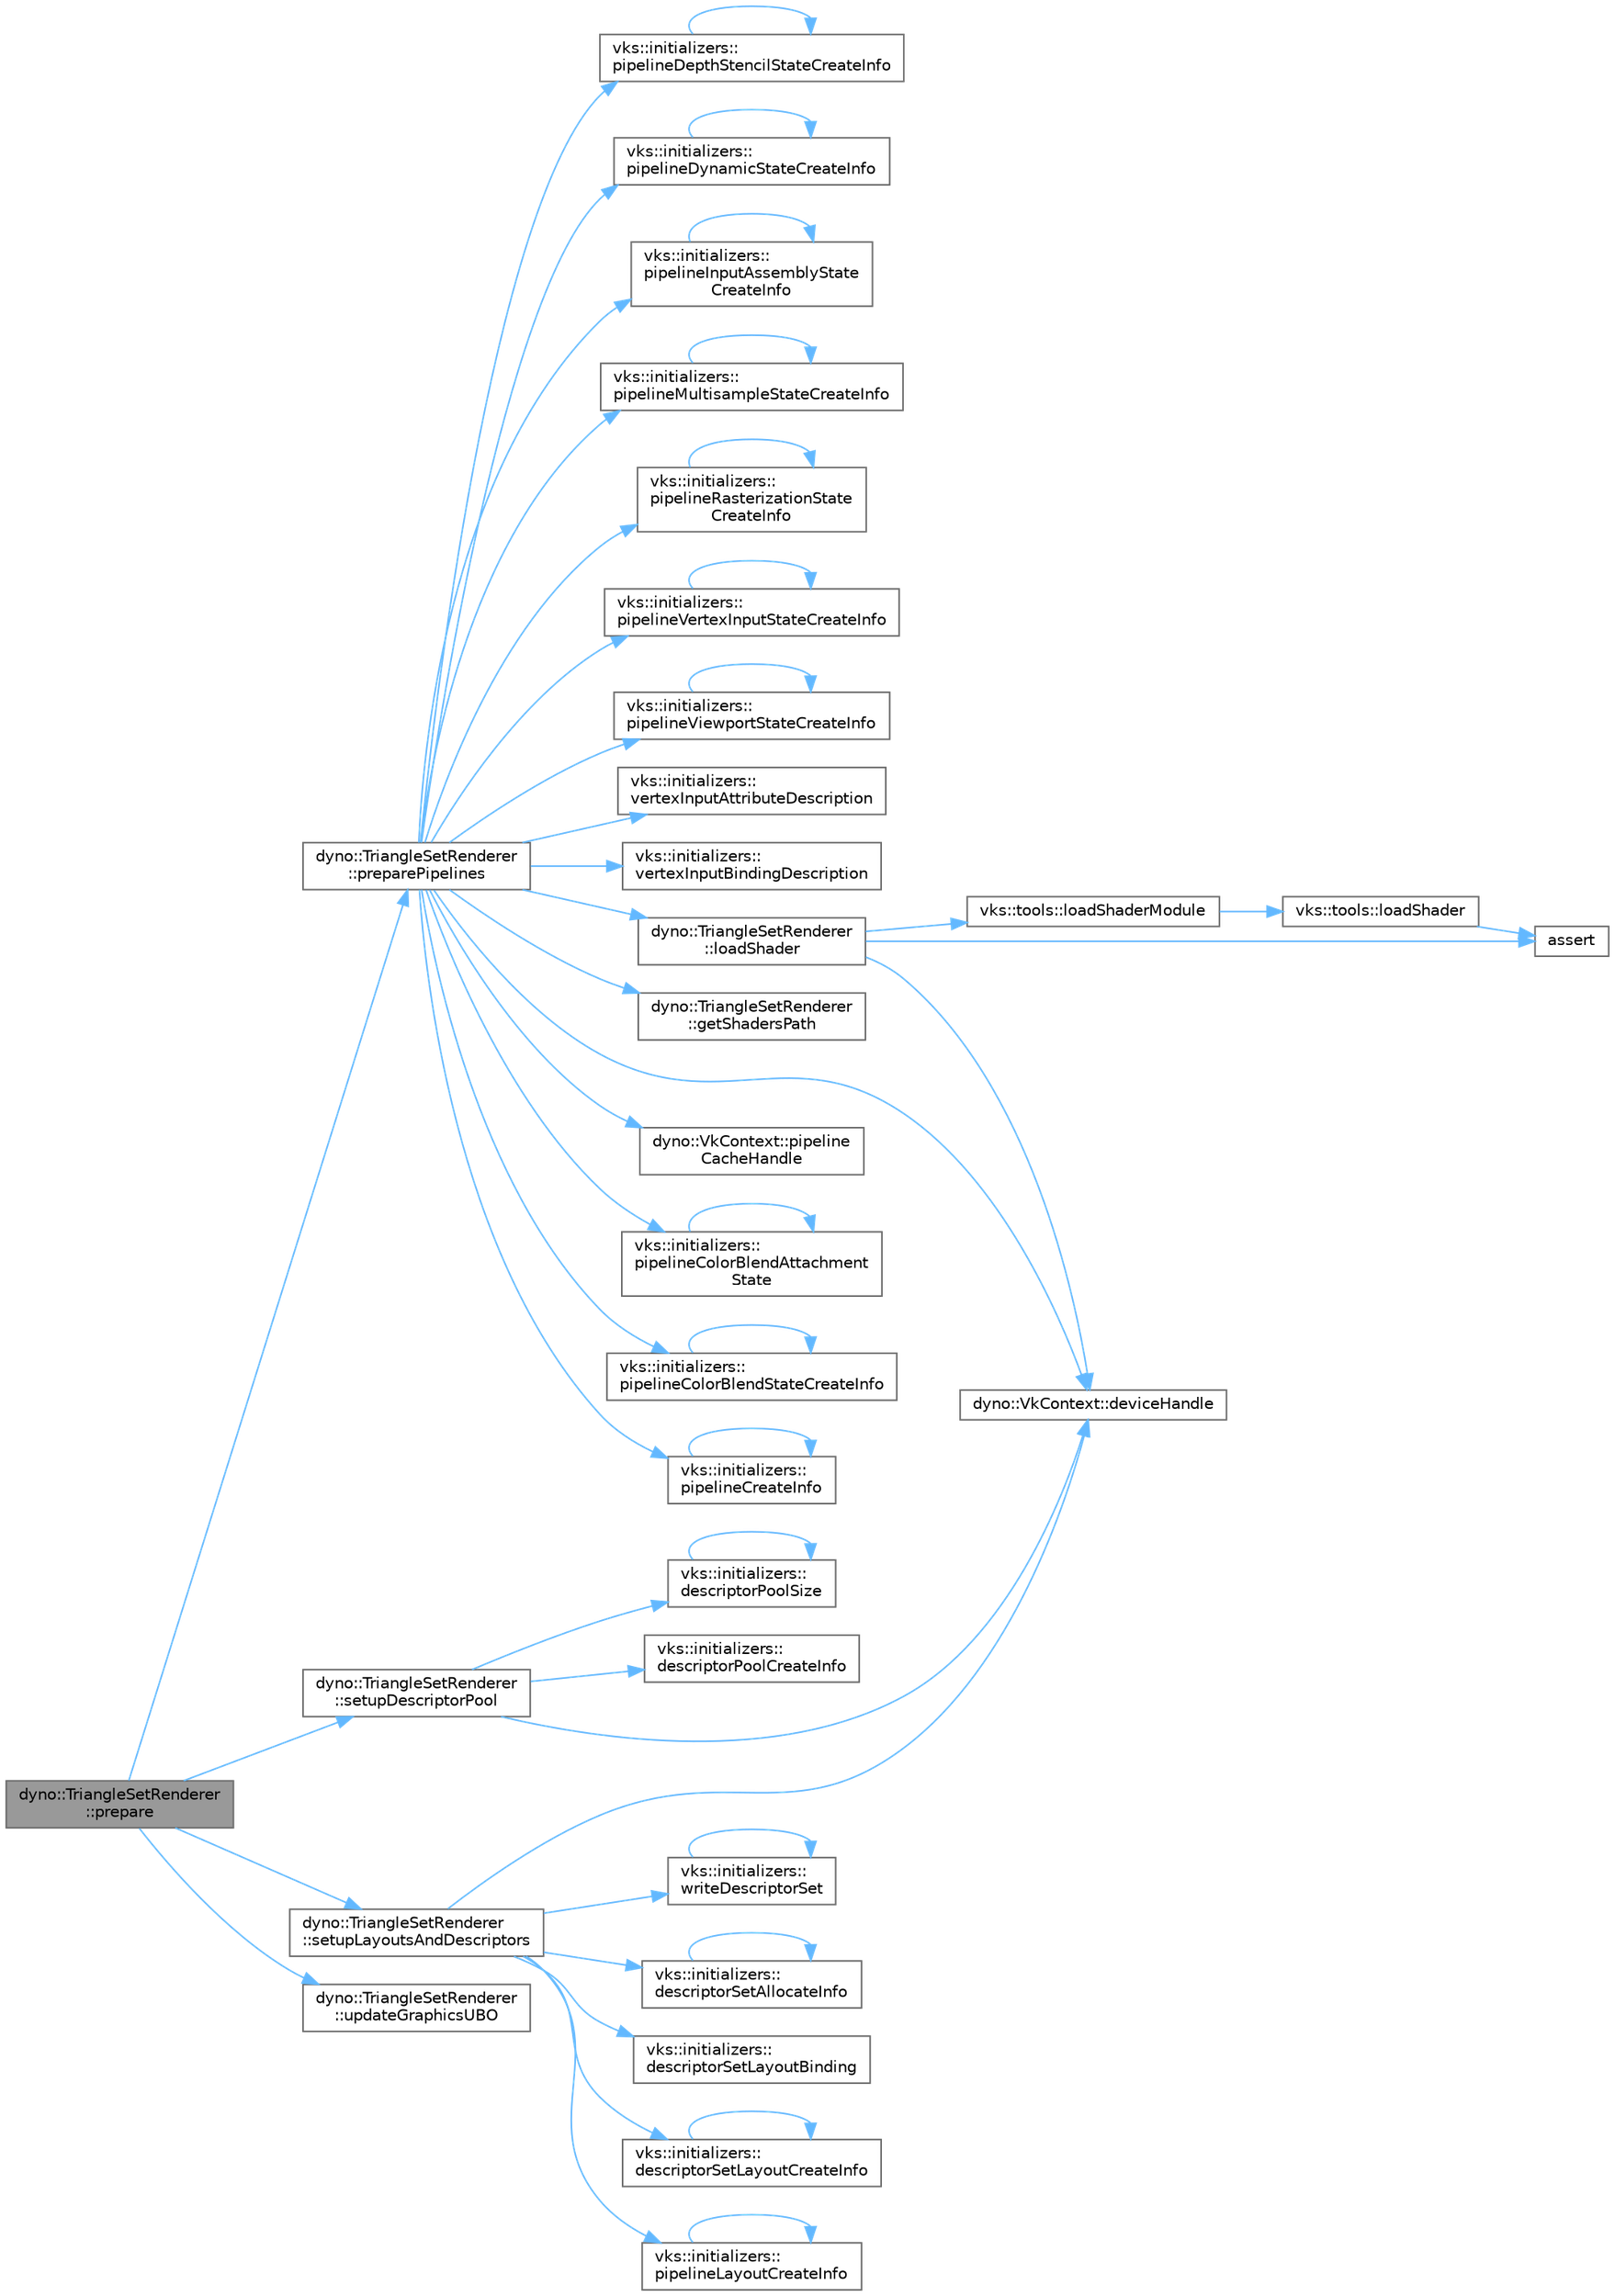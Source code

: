 digraph "dyno::TriangleSetRenderer::prepare"
{
 // LATEX_PDF_SIZE
  bgcolor="transparent";
  edge [fontname=Helvetica,fontsize=10,labelfontname=Helvetica,labelfontsize=10];
  node [fontname=Helvetica,fontsize=10,shape=box,height=0.2,width=0.4];
  rankdir="LR";
  Node1 [id="Node000001",label="dyno::TriangleSetRenderer\l::prepare",height=0.2,width=0.4,color="gray40", fillcolor="grey60", style="filled", fontcolor="black",tooltip=" "];
  Node1 -> Node2 [id="edge1_Node000001_Node000002",color="steelblue1",style="solid",tooltip=" "];
  Node2 [id="Node000002",label="dyno::TriangleSetRenderer\l::preparePipelines",height=0.2,width=0.4,color="grey40", fillcolor="white", style="filled",URL="$classdyno_1_1_triangle_set_renderer.html#aa75dd4fdeca3a0b61bb47b6d43f66839",tooltip=" "];
  Node2 -> Node3 [id="edge2_Node000002_Node000003",color="steelblue1",style="solid",tooltip=" "];
  Node3 [id="Node000003",label="dyno::VkContext::deviceHandle",height=0.2,width=0.4,color="grey40", fillcolor="white", style="filled",URL="$classdyno_1_1_vk_context.html#af9eb048735ab3316470619f9bf0d4acf",tooltip=" "];
  Node2 -> Node4 [id="edge3_Node000002_Node000004",color="steelblue1",style="solid",tooltip=" "];
  Node4 [id="Node000004",label="dyno::TriangleSetRenderer\l::getShadersPath",height=0.2,width=0.4,color="grey40", fillcolor="white", style="filled",URL="$classdyno_1_1_triangle_set_renderer.html#a87bc79ed7b9ce37fb6117f6ada7d82be",tooltip=" "];
  Node2 -> Node5 [id="edge4_Node000002_Node000005",color="steelblue1",style="solid",tooltip=" "];
  Node5 [id="Node000005",label="dyno::TriangleSetRenderer\l::loadShader",height=0.2,width=0.4,color="grey40", fillcolor="white", style="filled",URL="$classdyno_1_1_triangle_set_renderer.html#a7ab4219ca909240e9ee1883e1985d88d",tooltip=" "];
  Node5 -> Node6 [id="edge5_Node000005_Node000006",color="steelblue1",style="solid",tooltip=" "];
  Node6 [id="Node000006",label="assert",height=0.2,width=0.4,color="grey40", fillcolor="white", style="filled",URL="$_vulkan_swap_chain_8cpp.html#a21b5a77bb7dd2ff2a93f6c086da96d46",tooltip=" "];
  Node5 -> Node3 [id="edge6_Node000005_Node000003",color="steelblue1",style="solid",tooltip=" "];
  Node5 -> Node7 [id="edge7_Node000005_Node000007",color="steelblue1",style="solid",tooltip=" "];
  Node7 [id="Node000007",label="vks::tools::loadShaderModule",height=0.2,width=0.4,color="grey40", fillcolor="white", style="filled",URL="$namespacevks_1_1tools.html#aa380531b68a77c583e47137bc66cc952",tooltip=" "];
  Node7 -> Node8 [id="edge8_Node000007_Node000008",color="steelblue1",style="solid",tooltip=" "];
  Node8 [id="Node000008",label="vks::tools::loadShader",height=0.2,width=0.4,color="grey40", fillcolor="white", style="filled",URL="$namespacevks_1_1tools.html#a7a9d4eaec04fcc6cbb7b9d5f5edcf384",tooltip=" "];
  Node8 -> Node6 [id="edge9_Node000008_Node000006",color="steelblue1",style="solid",tooltip=" "];
  Node2 -> Node9 [id="edge10_Node000002_Node000009",color="steelblue1",style="solid",tooltip=" "];
  Node9 [id="Node000009",label="dyno::VkContext::pipeline\lCacheHandle",height=0.2,width=0.4,color="grey40", fillcolor="white", style="filled",URL="$classdyno_1_1_vk_context.html#a2d998d0d7d732980954b91853890717d",tooltip=" "];
  Node2 -> Node10 [id="edge11_Node000002_Node000010",color="steelblue1",style="solid",tooltip=" "];
  Node10 [id="Node000010",label="vks::initializers::\lpipelineColorBlendAttachment\lState",height=0.2,width=0.4,color="grey40", fillcolor="white", style="filled",URL="$namespacevks_1_1initializers.html#a7bb3378e76880c8d283189e0c588a66c",tooltip=" "];
  Node10 -> Node10 [id="edge12_Node000010_Node000010",color="steelblue1",style="solid",tooltip=" "];
  Node2 -> Node11 [id="edge13_Node000002_Node000011",color="steelblue1",style="solid",tooltip=" "];
  Node11 [id="Node000011",label="vks::initializers::\lpipelineColorBlendStateCreateInfo",height=0.2,width=0.4,color="grey40", fillcolor="white", style="filled",URL="$namespacevks_1_1initializers.html#a13ed806b39d35b7fb6109d8640c76713",tooltip=" "];
  Node11 -> Node11 [id="edge14_Node000011_Node000011",color="steelblue1",style="solid",tooltip=" "];
  Node2 -> Node12 [id="edge15_Node000002_Node000012",color="steelblue1",style="solid",tooltip=" "];
  Node12 [id="Node000012",label="vks::initializers::\lpipelineCreateInfo",height=0.2,width=0.4,color="grey40", fillcolor="white", style="filled",URL="$namespacevks_1_1initializers.html#a81847c857982c5e6497da2f6016f0181",tooltip=" "];
  Node12 -> Node12 [id="edge16_Node000012_Node000012",color="steelblue1",style="solid",tooltip=" "];
  Node2 -> Node13 [id="edge17_Node000002_Node000013",color="steelblue1",style="solid",tooltip=" "];
  Node13 [id="Node000013",label="vks::initializers::\lpipelineDepthStencilStateCreateInfo",height=0.2,width=0.4,color="grey40", fillcolor="white", style="filled",URL="$namespacevks_1_1initializers.html#aace02f7e7584446e8fd5f6ee0c71ffcd",tooltip=" "];
  Node13 -> Node13 [id="edge18_Node000013_Node000013",color="steelblue1",style="solid",tooltip=" "];
  Node2 -> Node14 [id="edge19_Node000002_Node000014",color="steelblue1",style="solid",tooltip=" "];
  Node14 [id="Node000014",label="vks::initializers::\lpipelineDynamicStateCreateInfo",height=0.2,width=0.4,color="grey40", fillcolor="white", style="filled",URL="$namespacevks_1_1initializers.html#a48062df09cdc9254ee9ce2a9ec94c049",tooltip=" "];
  Node14 -> Node14 [id="edge20_Node000014_Node000014",color="steelblue1",style="solid",tooltip=" "];
  Node2 -> Node15 [id="edge21_Node000002_Node000015",color="steelblue1",style="solid",tooltip=" "];
  Node15 [id="Node000015",label="vks::initializers::\lpipelineInputAssemblyState\lCreateInfo",height=0.2,width=0.4,color="grey40", fillcolor="white", style="filled",URL="$namespacevks_1_1initializers.html#ab19422402a28426f936080b33351d977",tooltip=" "];
  Node15 -> Node15 [id="edge22_Node000015_Node000015",color="steelblue1",style="solid",tooltip=" "];
  Node2 -> Node16 [id="edge23_Node000002_Node000016",color="steelblue1",style="solid",tooltip=" "];
  Node16 [id="Node000016",label="vks::initializers::\lpipelineMultisampleStateCreateInfo",height=0.2,width=0.4,color="grey40", fillcolor="white", style="filled",URL="$namespacevks_1_1initializers.html#a8a3325acec4a6a704120c9d9585ad0fa",tooltip=" "];
  Node16 -> Node16 [id="edge24_Node000016_Node000016",color="steelblue1",style="solid",tooltip=" "];
  Node2 -> Node17 [id="edge25_Node000002_Node000017",color="steelblue1",style="solid",tooltip=" "];
  Node17 [id="Node000017",label="vks::initializers::\lpipelineRasterizationState\lCreateInfo",height=0.2,width=0.4,color="grey40", fillcolor="white", style="filled",URL="$namespacevks_1_1initializers.html#a2ea01449df3d83c9453843ab26483c46",tooltip=" "];
  Node17 -> Node17 [id="edge26_Node000017_Node000017",color="steelblue1",style="solid",tooltip=" "];
  Node2 -> Node18 [id="edge27_Node000002_Node000018",color="steelblue1",style="solid",tooltip=" "];
  Node18 [id="Node000018",label="vks::initializers::\lpipelineVertexInputStateCreateInfo",height=0.2,width=0.4,color="grey40", fillcolor="white", style="filled",URL="$namespacevks_1_1initializers.html#ad2b96558ac811363c36880670cb74f11",tooltip=" "];
  Node18 -> Node18 [id="edge28_Node000018_Node000018",color="steelblue1",style="solid",tooltip=" "];
  Node2 -> Node19 [id="edge29_Node000002_Node000019",color="steelblue1",style="solid",tooltip=" "];
  Node19 [id="Node000019",label="vks::initializers::\lpipelineViewportStateCreateInfo",height=0.2,width=0.4,color="grey40", fillcolor="white", style="filled",URL="$namespacevks_1_1initializers.html#a1c47576461d44f8fbeebc47a3cb3c0ec",tooltip=" "];
  Node19 -> Node19 [id="edge30_Node000019_Node000019",color="steelblue1",style="solid",tooltip=" "];
  Node2 -> Node20 [id="edge31_Node000002_Node000020",color="steelblue1",style="solid",tooltip=" "];
  Node20 [id="Node000020",label="vks::initializers::\lvertexInputAttributeDescription",height=0.2,width=0.4,color="grey40", fillcolor="white", style="filled",URL="$namespacevks_1_1initializers.html#a00759c1d7d95672c4fe41171af949d14",tooltip=" "];
  Node2 -> Node21 [id="edge32_Node000002_Node000021",color="steelblue1",style="solid",tooltip=" "];
  Node21 [id="Node000021",label="vks::initializers::\lvertexInputBindingDescription",height=0.2,width=0.4,color="grey40", fillcolor="white", style="filled",URL="$namespacevks_1_1initializers.html#a5c92f6b3b281a45e7184e17040f1f1dd",tooltip=" "];
  Node1 -> Node22 [id="edge33_Node000001_Node000022",color="steelblue1",style="solid",tooltip=" "];
  Node22 [id="Node000022",label="dyno::TriangleSetRenderer\l::setupDescriptorPool",height=0.2,width=0.4,color="grey40", fillcolor="white", style="filled",URL="$classdyno_1_1_triangle_set_renderer.html#a23c17836250e4e6d6701b4d31438d0e8",tooltip=" "];
  Node22 -> Node23 [id="edge34_Node000022_Node000023",color="steelblue1",style="solid",tooltip=" "];
  Node23 [id="Node000023",label="vks::initializers::\ldescriptorPoolCreateInfo",height=0.2,width=0.4,color="grey40", fillcolor="white", style="filled",URL="$namespacevks_1_1initializers.html#a42f5db2a056d41b4689d69f2566016c7",tooltip=" "];
  Node22 -> Node24 [id="edge35_Node000022_Node000024",color="steelblue1",style="solid",tooltip=" "];
  Node24 [id="Node000024",label="vks::initializers::\ldescriptorPoolSize",height=0.2,width=0.4,color="grey40", fillcolor="white", style="filled",URL="$namespacevks_1_1initializers.html#a24a193069c18ab4d2fa01b82d356e5a1",tooltip=" "];
  Node24 -> Node24 [id="edge36_Node000024_Node000024",color="steelblue1",style="solid",tooltip=" "];
  Node22 -> Node3 [id="edge37_Node000022_Node000003",color="steelblue1",style="solid",tooltip=" "];
  Node1 -> Node25 [id="edge38_Node000001_Node000025",color="steelblue1",style="solid",tooltip=" "];
  Node25 [id="Node000025",label="dyno::TriangleSetRenderer\l::setupLayoutsAndDescriptors",height=0.2,width=0.4,color="grey40", fillcolor="white", style="filled",URL="$classdyno_1_1_triangle_set_renderer.html#aa5ca497f6a03d7c17ef4b132cde2ad87",tooltip=" "];
  Node25 -> Node26 [id="edge39_Node000025_Node000026",color="steelblue1",style="solid",tooltip=" "];
  Node26 [id="Node000026",label="vks::initializers::\ldescriptorSetAllocateInfo",height=0.2,width=0.4,color="grey40", fillcolor="white", style="filled",URL="$namespacevks_1_1initializers.html#a8dd23a3e4dec9e33cffbeac0e39fb68d",tooltip=" "];
  Node26 -> Node26 [id="edge40_Node000026_Node000026",color="steelblue1",style="solid",tooltip=" "];
  Node25 -> Node27 [id="edge41_Node000025_Node000027",color="steelblue1",style="solid",tooltip=" "];
  Node27 [id="Node000027",label="vks::initializers::\ldescriptorSetLayoutBinding",height=0.2,width=0.4,color="grey40", fillcolor="white", style="filled",URL="$namespacevks_1_1initializers.html#a099d99b6c33dbc799fa99a3218cc86c0",tooltip=" "];
  Node25 -> Node28 [id="edge42_Node000025_Node000028",color="steelblue1",style="solid",tooltip=" "];
  Node28 [id="Node000028",label="vks::initializers::\ldescriptorSetLayoutCreateInfo",height=0.2,width=0.4,color="grey40", fillcolor="white", style="filled",URL="$namespacevks_1_1initializers.html#a1728a811a04c64fed92ce854a2969e0a",tooltip=" "];
  Node28 -> Node28 [id="edge43_Node000028_Node000028",color="steelblue1",style="solid",tooltip=" "];
  Node25 -> Node3 [id="edge44_Node000025_Node000003",color="steelblue1",style="solid",tooltip=" "];
  Node25 -> Node29 [id="edge45_Node000025_Node000029",color="steelblue1",style="solid",tooltip=" "];
  Node29 [id="Node000029",label="vks::initializers::\lpipelineLayoutCreateInfo",height=0.2,width=0.4,color="grey40", fillcolor="white", style="filled",URL="$namespacevks_1_1initializers.html#a71e23ccbb020827e5d227657190bd56c",tooltip=" "];
  Node29 -> Node29 [id="edge46_Node000029_Node000029",color="steelblue1",style="solid",tooltip=" "];
  Node25 -> Node30 [id="edge47_Node000025_Node000030",color="steelblue1",style="solid",tooltip=" "];
  Node30 [id="Node000030",label="vks::initializers::\lwriteDescriptorSet",height=0.2,width=0.4,color="grey40", fillcolor="white", style="filled",URL="$namespacevks_1_1initializers.html#a6fa0d06e310cf4615ddef2d11a65102d",tooltip=" "];
  Node30 -> Node30 [id="edge48_Node000030_Node000030",color="steelblue1",style="solid",tooltip=" "];
  Node1 -> Node31 [id="edge49_Node000001_Node000031",color="steelblue1",style="solid",tooltip=" "];
  Node31 [id="Node000031",label="dyno::TriangleSetRenderer\l::updateGraphicsUBO",height=0.2,width=0.4,color="grey40", fillcolor="white", style="filled",URL="$classdyno_1_1_triangle_set_renderer.html#a1c9ec28571ccaa8791ca8d85fe01855e",tooltip=" "];
}
